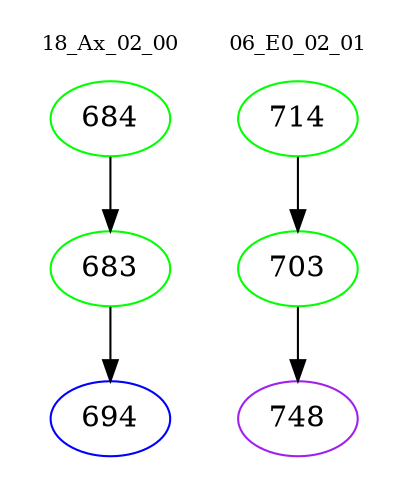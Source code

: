 digraph{
subgraph cluster_0 {
color = white
label = "18_Ax_02_00";
fontsize=10;
T0_684 [label="684", color="green"]
T0_684 -> T0_683 [color="black"]
T0_683 [label="683", color="green"]
T0_683 -> T0_694 [color="black"]
T0_694 [label="694", color="blue"]
}
subgraph cluster_1 {
color = white
label = "06_E0_02_01";
fontsize=10;
T1_714 [label="714", color="green"]
T1_714 -> T1_703 [color="black"]
T1_703 [label="703", color="green"]
T1_703 -> T1_748 [color="black"]
T1_748 [label="748", color="purple"]
}
}
